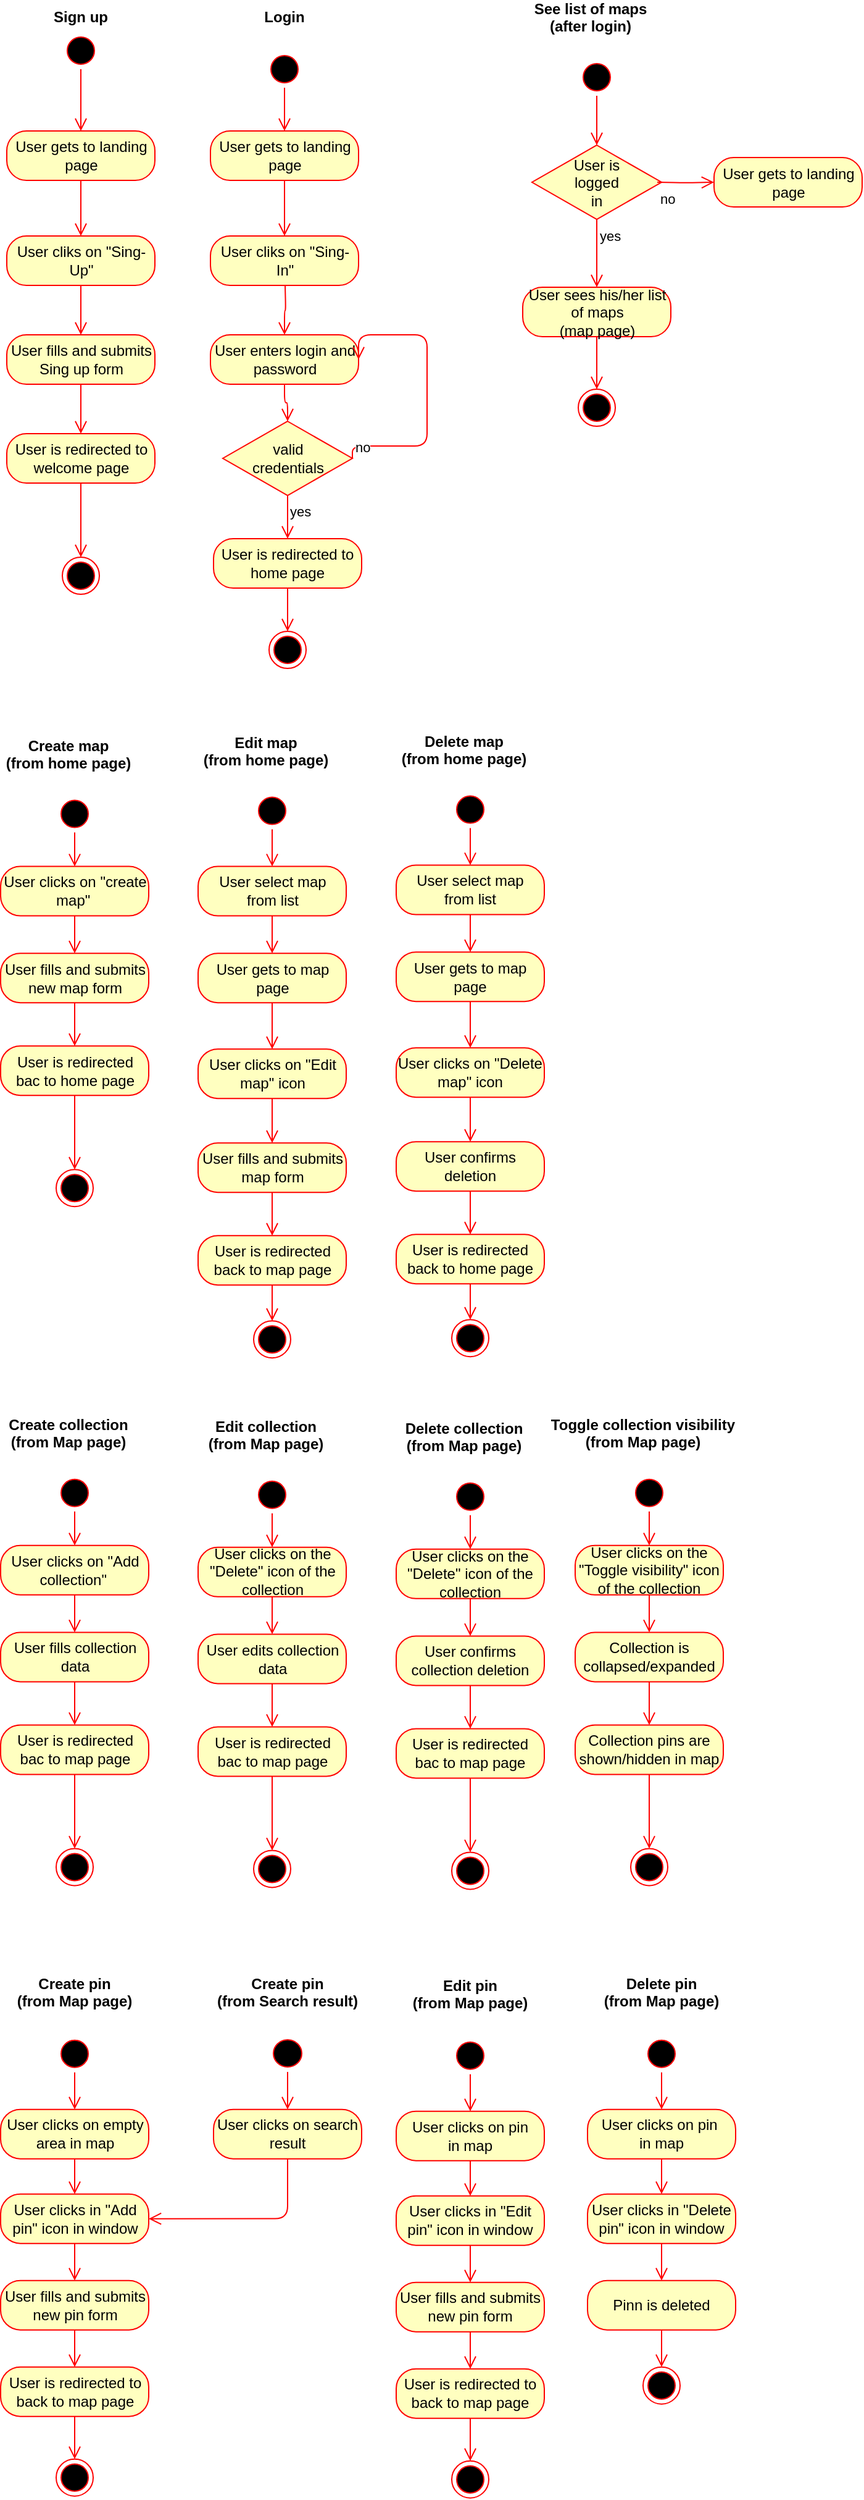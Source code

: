 <mxfile version="10.7.6" type="device"><diagram id="6HEp7u_evDK3fYRTH4h-" name="Page-1"><mxGraphModel dx="842" dy="449" grid="1" gridSize="10" guides="1" tooltips="1" connect="1" arrows="1" fold="1" page="1" pageScale="1" pageWidth="850" pageHeight="1100" math="0" shadow="0"><root><mxCell id="0"/><mxCell id="1" parent="0"/><mxCell id="TXu-9DvblaLQR5q6jzE8-1" value="" style="ellipse;html=1;shape=startState;fillColor=#000000;strokeColor=#ff0000;" vertex="1" parent="1"><mxGeometry x="114.5" y="220" width="30" height="30" as="geometry"/></mxCell><mxCell id="TXu-9DvblaLQR5q6jzE8-2" value="" style="edgeStyle=orthogonalEdgeStyle;html=1;verticalAlign=bottom;endArrow=open;endSize=8;strokeColor=#ff0000;" edge="1" source="TXu-9DvblaLQR5q6jzE8-1" parent="1" target="TXu-9DvblaLQR5q6jzE8-3"><mxGeometry relative="1" as="geometry"><mxPoint x="134.5" y="245" as="targetPoint"/></mxGeometry></mxCell><mxCell id="TXu-9DvblaLQR5q6jzE8-3" value="User gets to landing page" style="rounded=1;whiteSpace=wrap;html=1;arcSize=40;fontColor=#000000;fillColor=#ffffc0;strokeColor=#ff0000;" vertex="1" parent="1"><mxGeometry x="69.5" y="300" width="120" height="40" as="geometry"/></mxCell><mxCell id="TXu-9DvblaLQR5q6jzE8-4" value="" style="edgeStyle=orthogonalEdgeStyle;html=1;verticalAlign=bottom;endArrow=open;endSize=8;strokeColor=#ff0000;" edge="1" source="TXu-9DvblaLQR5q6jzE8-3" parent="1" target="TXu-9DvblaLQR5q6jzE8-5"><mxGeometry relative="1" as="geometry"><mxPoint x="134.5" y="345" as="targetPoint"/></mxGeometry></mxCell><mxCell id="TXu-9DvblaLQR5q6jzE8-5" value="User cliks on &quot;Sing-Up&quot;" style="rounded=1;whiteSpace=wrap;html=1;arcSize=40;fontColor=#000000;fillColor=#ffffc0;strokeColor=#ff0000;" vertex="1" parent="1"><mxGeometry x="69.5" y="385" width="120" height="40" as="geometry"/></mxCell><mxCell id="TXu-9DvblaLQR5q6jzE8-6" value="" style="edgeStyle=orthogonalEdgeStyle;html=1;verticalAlign=bottom;endArrow=open;endSize=8;strokeColor=#ff0000;" edge="1" source="TXu-9DvblaLQR5q6jzE8-5" parent="1" target="TXu-9DvblaLQR5q6jzE8-8"><mxGeometry relative="1" as="geometry"><mxPoint x="134.5" y="445" as="targetPoint"/></mxGeometry></mxCell><mxCell id="TXu-9DvblaLQR5q6jzE8-8" value="User fills and submits Sing up form" style="rounded=1;whiteSpace=wrap;html=1;arcSize=40;fontColor=#000000;fillColor=#ffffc0;strokeColor=#ff0000;" vertex="1" parent="1"><mxGeometry x="69.5" y="465" width="120" height="40" as="geometry"/></mxCell><mxCell id="TXu-9DvblaLQR5q6jzE8-9" value="" style="edgeStyle=orthogonalEdgeStyle;html=1;verticalAlign=bottom;endArrow=open;endSize=8;strokeColor=#ff0000;" edge="1" source="TXu-9DvblaLQR5q6jzE8-8" parent="1" target="TXu-9DvblaLQR5q6jzE8-10"><mxGeometry relative="1" as="geometry"><mxPoint x="134.5" y="545" as="targetPoint"/></mxGeometry></mxCell><mxCell id="TXu-9DvblaLQR5q6jzE8-10" value="User is redirected to welcome page" style="rounded=1;whiteSpace=wrap;html=1;arcSize=40;fontColor=#000000;fillColor=#ffffc0;strokeColor=#ff0000;" vertex="1" parent="1"><mxGeometry x="69.5" y="545" width="120" height="40" as="geometry"/></mxCell><mxCell id="TXu-9DvblaLQR5q6jzE8-11" value="" style="edgeStyle=orthogonalEdgeStyle;html=1;verticalAlign=bottom;endArrow=open;endSize=8;strokeColor=#ff0000;" edge="1" source="TXu-9DvblaLQR5q6jzE8-10" parent="1"><mxGeometry relative="1" as="geometry"><mxPoint x="129.5" y="645" as="targetPoint"/></mxGeometry></mxCell><mxCell id="TXu-9DvblaLQR5q6jzE8-12" value="" style="ellipse;html=1;shape=endState;fillColor=#000000;strokeColor=#ff0000;" vertex="1" parent="1"><mxGeometry x="114.5" y="645" width="30" height="30" as="geometry"/></mxCell><mxCell id="TXu-9DvblaLQR5q6jzE8-13" value="Sign up" style="text;align=center;fontStyle=1;verticalAlign=middle;spacingLeft=3;spacingRight=3;strokeColor=none;rotatable=0;points=[[0,0.5],[1,0.5]];portConstraint=eastwest;" vertex="1" parent="1"><mxGeometry x="89.5" y="194" width="80" height="26" as="geometry"/></mxCell><mxCell id="TXu-9DvblaLQR5q6jzE8-16" value="" style="ellipse;html=1;shape=startState;fillColor=#000000;strokeColor=#ff0000;" vertex="1" parent="1"><mxGeometry x="279.5" y="235" width="30" height="30" as="geometry"/></mxCell><mxCell id="TXu-9DvblaLQR5q6jzE8-17" value="" style="edgeStyle=orthogonalEdgeStyle;html=1;verticalAlign=bottom;endArrow=open;endSize=8;strokeColor=#ff0000;" edge="1" parent="1" source="TXu-9DvblaLQR5q6jzE8-16" target="TXu-9DvblaLQR5q6jzE8-18"><mxGeometry relative="1" as="geometry"><mxPoint x="294.5" y="245" as="targetPoint"/></mxGeometry></mxCell><mxCell id="TXu-9DvblaLQR5q6jzE8-18" value="User gets to landing page" style="rounded=1;whiteSpace=wrap;html=1;arcSize=40;fontColor=#000000;fillColor=#ffffc0;strokeColor=#ff0000;" vertex="1" parent="1"><mxGeometry x="234.5" y="300" width="120" height="40" as="geometry"/></mxCell><mxCell id="TXu-9DvblaLQR5q6jzE8-19" value="" style="edgeStyle=orthogonalEdgeStyle;html=1;verticalAlign=bottom;endArrow=open;endSize=8;strokeColor=#ff0000;" edge="1" parent="1" source="TXu-9DvblaLQR5q6jzE8-18" target="TXu-9DvblaLQR5q6jzE8-21"><mxGeometry relative="1" as="geometry"><mxPoint x="294.5" y="345" as="targetPoint"/></mxGeometry></mxCell><mxCell id="TXu-9DvblaLQR5q6jzE8-20" value="Login" style="text;align=center;fontStyle=1;verticalAlign=middle;spacingLeft=3;spacingRight=3;strokeColor=none;rotatable=0;points=[[0,0.5],[1,0.5]];portConstraint=eastwest;" vertex="1" parent="1"><mxGeometry x="254.5" y="194" width="80" height="26" as="geometry"/></mxCell><mxCell id="TXu-9DvblaLQR5q6jzE8-21" value="User cliks on &quot;Sing-In&quot;" style="rounded=1;whiteSpace=wrap;html=1;arcSize=40;fontColor=#000000;fillColor=#ffffc0;strokeColor=#ff0000;" vertex="1" parent="1"><mxGeometry x="234.5" y="385" width="120" height="40" as="geometry"/></mxCell><mxCell id="TXu-9DvblaLQR5q6jzE8-22" value="" style="edgeStyle=orthogonalEdgeStyle;html=1;verticalAlign=bottom;endArrow=open;endSize=8;strokeColor=#ff0000;" edge="1" parent="1" target="TXu-9DvblaLQR5q6jzE8-23"><mxGeometry relative="1" as="geometry"><mxPoint x="297" y="445" as="targetPoint"/><mxPoint x="295" y="425" as="sourcePoint"/></mxGeometry></mxCell><mxCell id="TXu-9DvblaLQR5q6jzE8-23" value="User enters login and password" style="rounded=1;whiteSpace=wrap;html=1;arcSize=40;fontColor=#000000;fillColor=#ffffc0;strokeColor=#ff0000;" vertex="1" parent="1"><mxGeometry x="234.5" y="465" width="120" height="40" as="geometry"/></mxCell><mxCell id="TXu-9DvblaLQR5q6jzE8-24" value="" style="edgeStyle=orthogonalEdgeStyle;html=1;verticalAlign=bottom;endArrow=open;endSize=8;strokeColor=#ff0000;entryX=0.5;entryY=0;entryDx=0;entryDy=0;" edge="1" parent="1" source="TXu-9DvblaLQR5q6jzE8-23" target="TXu-9DvblaLQR5q6jzE8-30"><mxGeometry relative="1" as="geometry"><mxPoint x="297" y="545" as="targetPoint"/></mxGeometry></mxCell><mxCell id="TXu-9DvblaLQR5q6jzE8-25" value="User is redirected to home page" style="rounded=1;whiteSpace=wrap;html=1;arcSize=40;fontColor=#000000;fillColor=#ffffc0;strokeColor=#ff0000;" vertex="1" parent="1"><mxGeometry x="237" y="630" width="120" height="40" as="geometry"/></mxCell><mxCell id="TXu-9DvblaLQR5q6jzE8-30" value="valid&lt;br&gt;credentials&lt;br&gt;" style="rhombus;whiteSpace=wrap;html=1;fillColor=#ffffc0;strokeColor=#ff0000;" vertex="1" parent="1"><mxGeometry x="244.5" y="535" width="105" height="60" as="geometry"/></mxCell><mxCell id="TXu-9DvblaLQR5q6jzE8-31" value="no" style="edgeStyle=orthogonalEdgeStyle;html=1;align=left;verticalAlign=bottom;endArrow=open;endSize=8;strokeColor=#ff0000;entryX=1;entryY=0.5;entryDx=0;entryDy=0;exitX=1;exitY=0.5;exitDx=0;exitDy=0;" edge="1" source="TXu-9DvblaLQR5q6jzE8-30" parent="1" target="TXu-9DvblaLQR5q6jzE8-23"><mxGeometry x="-1" relative="1" as="geometry"><mxPoint x="434.5" y="465" as="targetPoint"/><mxPoint x="339.5" y="565" as="sourcePoint"/><Array as="points"><mxPoint x="410" y="555"/><mxPoint x="410" y="465"/></Array></mxGeometry></mxCell><mxCell id="TXu-9DvblaLQR5q6jzE8-32" value="yes" style="edgeStyle=orthogonalEdgeStyle;html=1;align=left;verticalAlign=top;endArrow=open;endSize=8;strokeColor=#ff0000;" edge="1" source="TXu-9DvblaLQR5q6jzE8-30" parent="1" target="TXu-9DvblaLQR5q6jzE8-25"><mxGeometry x="-1" relative="1" as="geometry"><mxPoint x="294.5" y="615" as="targetPoint"/></mxGeometry></mxCell><mxCell id="TXu-9DvblaLQR5q6jzE8-28" value="" style="ellipse;html=1;shape=endState;fillColor=#000000;strokeColor=#ff0000;" vertex="1" parent="1"><mxGeometry x="282" y="705" width="30" height="30" as="geometry"/></mxCell><mxCell id="TXu-9DvblaLQR5q6jzE8-36" value="" style="edgeStyle=orthogonalEdgeStyle;html=1;verticalAlign=bottom;endArrow=open;endSize=8;strokeColor=#ff0000;" edge="1" parent="1" source="TXu-9DvblaLQR5q6jzE8-25" target="TXu-9DvblaLQR5q6jzE8-28"><mxGeometry relative="1" as="geometry"><mxPoint x="304.5" y="755" as="targetPoint"/><mxPoint x="297.5" y="670" as="sourcePoint"/></mxGeometry></mxCell><mxCell id="TXu-9DvblaLQR5q6jzE8-38" value="" style="ellipse;html=1;shape=startState;fillColor=#000000;strokeColor=#ff0000;" vertex="1" parent="1"><mxGeometry x="532.5" y="241.5" width="30" height="30" as="geometry"/></mxCell><mxCell id="TXu-9DvblaLQR5q6jzE8-39" value="" style="edgeStyle=orthogonalEdgeStyle;html=1;verticalAlign=bottom;endArrow=open;endSize=8;strokeColor=#ff0000;entryX=0.5;entryY=0;entryDx=0;entryDy=0;" edge="1" parent="1" source="TXu-9DvblaLQR5q6jzE8-38" target="TXu-9DvblaLQR5q6jzE8-42"><mxGeometry relative="1" as="geometry"><mxPoint x="662.5" y="276.5" as="targetPoint"/></mxGeometry></mxCell><mxCell id="TXu-9DvblaLQR5q6jzE8-40" value="User gets to landing page" style="rounded=1;whiteSpace=wrap;html=1;arcSize=40;fontColor=#000000;fillColor=#ffffc0;strokeColor=#ff0000;" vertex="1" parent="1"><mxGeometry x="642.5" y="321.5" width="120" height="40" as="geometry"/></mxCell><mxCell id="TXu-9DvblaLQR5q6jzE8-41" value="See list of maps&#10;(after login)&#10;" style="text;align=center;fontStyle=1;verticalAlign=middle;spacingLeft=3;spacingRight=3;strokeColor=none;rotatable=0;points=[[0,0.5],[1,0.5]];portConstraint=eastwest;" vertex="1" parent="1"><mxGeometry x="502.5" y="201.5" width="80" height="26" as="geometry"/></mxCell><mxCell id="TXu-9DvblaLQR5q6jzE8-42" value="User is &lt;br&gt;logged&lt;br&gt;in&lt;br&gt;" style="rhombus;whiteSpace=wrap;html=1;fillColor=#ffffc0;strokeColor=#ff0000;" vertex="1" parent="1"><mxGeometry x="495" y="311.5" width="105" height="60" as="geometry"/></mxCell><mxCell id="TXu-9DvblaLQR5q6jzE8-43" value="yes" style="edgeStyle=orthogonalEdgeStyle;html=1;align=left;verticalAlign=top;endArrow=open;endSize=8;strokeColor=#ff0000;" edge="1" parent="1" source="TXu-9DvblaLQR5q6jzE8-42"><mxGeometry x="-1" relative="1" as="geometry"><mxPoint x="547.5" y="426.5" as="targetPoint"/></mxGeometry></mxCell><mxCell id="TXu-9DvblaLQR5q6jzE8-45" value="no" style="edgeStyle=orthogonalEdgeStyle;html=1;align=left;verticalAlign=top;endArrow=open;endSize=8;strokeColor=#ff0000;entryX=0;entryY=0.5;entryDx=0;entryDy=0;" edge="1" parent="1" target="TXu-9DvblaLQR5q6jzE8-40"><mxGeometry x="-1" relative="1" as="geometry"><mxPoint x="565" y="486.5" as="targetPoint"/><mxPoint x="596.5" y="341.5" as="sourcePoint"/></mxGeometry></mxCell><mxCell id="TXu-9DvblaLQR5q6jzE8-46" value="User sees his/her list of maps&lt;br&gt;(map page)&lt;br&gt;" style="rounded=1;whiteSpace=wrap;html=1;arcSize=40;fontColor=#000000;fillColor=#ffffc0;strokeColor=#ff0000;" vertex="1" parent="1"><mxGeometry x="487.5" y="426.5" width="120" height="40" as="geometry"/></mxCell><mxCell id="TXu-9DvblaLQR5q6jzE8-59" value="" style="ellipse;html=1;shape=startState;fillColor=#000000;strokeColor=#ff0000;" vertex="1" parent="1"><mxGeometry x="109.5" y="837.8" width="30" height="30" as="geometry"/></mxCell><mxCell id="TXu-9DvblaLQR5q6jzE8-60" value="" style="edgeStyle=orthogonalEdgeStyle;html=1;verticalAlign=bottom;endArrow=open;endSize=8;strokeColor=#ff0000;" edge="1" parent="1" source="TXu-9DvblaLQR5q6jzE8-59" target="TXu-9DvblaLQR5q6jzE8-61"><mxGeometry relative="1" as="geometry"><mxPoint x="124.5" y="927.8" as="targetPoint"/></mxGeometry></mxCell><mxCell id="TXu-9DvblaLQR5q6jzE8-61" value="User clicks on &quot;create map&quot;&amp;nbsp;" style="rounded=1;whiteSpace=wrap;html=1;arcSize=40;fontColor=#000000;fillColor=#ffffc0;strokeColor=#ff0000;" vertex="1" parent="1"><mxGeometry x="64.5" y="895.3" width="120" height="40" as="geometry"/></mxCell><mxCell id="TXu-9DvblaLQR5q6jzE8-62" value="Create map&#10;(from home page)&#10;" style="text;align=center;fontStyle=1;verticalAlign=middle;spacingLeft=3;spacingRight=3;strokeColor=none;rotatable=0;points=[[0,0.5],[1,0.5]];portConstraint=eastwest;" vertex="1" parent="1"><mxGeometry x="79.5" y="797.8" width="80" height="26" as="geometry"/></mxCell><mxCell id="TXu-9DvblaLQR5q6jzE8-63" value="User fills and submits new map form" style="rounded=1;whiteSpace=wrap;html=1;arcSize=40;fontColor=#000000;fillColor=#ffffc0;strokeColor=#ff0000;" vertex="1" parent="1"><mxGeometry x="64.5" y="965.6" width="120" height="40" as="geometry"/></mxCell><mxCell id="TXu-9DvblaLQR5q6jzE8-64" value="" style="edgeStyle=orthogonalEdgeStyle;html=1;verticalAlign=bottom;endArrow=open;endSize=8;strokeColor=#ff0000;" edge="1" parent="1" source="TXu-9DvblaLQR5q6jzE8-63" target="TXu-9DvblaLQR5q6jzE8-65"><mxGeometry relative="1" as="geometry"><mxPoint x="129.5" y="1065.6" as="targetPoint"/></mxGeometry></mxCell><mxCell id="TXu-9DvblaLQR5q6jzE8-65" value="User is redirected&lt;br&gt;bac to home page" style="rounded=1;whiteSpace=wrap;html=1;arcSize=40;fontColor=#000000;fillColor=#ffffc0;strokeColor=#ff0000;" vertex="1" parent="1"><mxGeometry x="64.5" y="1040.6" width="120" height="40" as="geometry"/></mxCell><mxCell id="TXu-9DvblaLQR5q6jzE8-66" value="" style="edgeStyle=orthogonalEdgeStyle;html=1;verticalAlign=bottom;endArrow=open;endSize=8;strokeColor=#ff0000;" edge="1" parent="1" source="TXu-9DvblaLQR5q6jzE8-65"><mxGeometry relative="1" as="geometry"><mxPoint x="124.5" y="1140.6" as="targetPoint"/></mxGeometry></mxCell><mxCell id="TXu-9DvblaLQR5q6jzE8-67" value="" style="ellipse;html=1;shape=endState;fillColor=#000000;strokeColor=#ff0000;" vertex="1" parent="1"><mxGeometry x="109.5" y="1140.6" width="30" height="30" as="geometry"/></mxCell><mxCell id="TXu-9DvblaLQR5q6jzE8-68" value="" style="edgeStyle=orthogonalEdgeStyle;html=1;verticalAlign=bottom;endArrow=open;endSize=8;strokeColor=#ff0000;exitX=0.5;exitY=1;exitDx=0;exitDy=0;entryX=0.5;entryY=0;entryDx=0;entryDy=0;" edge="1" parent="1" source="TXu-9DvblaLQR5q6jzE8-61" target="TXu-9DvblaLQR5q6jzE8-63"><mxGeometry relative="1" as="geometry"><mxPoint x="-286" y="860.5" as="targetPoint"/><mxPoint x="-286" y="800.5" as="sourcePoint"/><Array as="points"><mxPoint x="124.5" y="955.5"/><mxPoint x="124.5" y="955.5"/></Array></mxGeometry></mxCell><mxCell id="TXu-9DvblaLQR5q6jzE8-69" value="" style="ellipse;html=1;shape=startState;fillColor=#000000;strokeColor=#ff0000;" vertex="1" parent="1"><mxGeometry x="269.5" y="835.3" width="30" height="30" as="geometry"/></mxCell><mxCell id="TXu-9DvblaLQR5q6jzE8-70" value="" style="edgeStyle=orthogonalEdgeStyle;html=1;verticalAlign=bottom;endArrow=open;endSize=8;strokeColor=#ff0000;" edge="1" parent="1" source="TXu-9DvblaLQR5q6jzE8-69" target="TXu-9DvblaLQR5q6jzE8-71"><mxGeometry relative="1" as="geometry"><mxPoint x="284.5" y="925.3" as="targetPoint"/></mxGeometry></mxCell><mxCell id="TXu-9DvblaLQR5q6jzE8-71" value="User select map&lt;br&gt;from list&lt;br&gt;" style="rounded=1;whiteSpace=wrap;html=1;arcSize=40;fontColor=#000000;fillColor=#ffffc0;strokeColor=#ff0000;" vertex="1" parent="1"><mxGeometry x="224.5" y="895.3" width="120" height="40" as="geometry"/></mxCell><mxCell id="TXu-9DvblaLQR5q6jzE8-72" value="Edit map&#10;(from home page)&#10;" style="text;align=center;fontStyle=1;verticalAlign=middle;spacingLeft=3;spacingRight=3;strokeColor=none;rotatable=0;points=[[0,0.5],[1,0.5]];portConstraint=eastwest;" vertex="1" parent="1"><mxGeometry x="239.5" y="795.3" width="80" height="26" as="geometry"/></mxCell><mxCell id="TXu-9DvblaLQR5q6jzE8-73" value="User gets to map&lt;br&gt;page&lt;br&gt;" style="rounded=1;whiteSpace=wrap;html=1;arcSize=40;fontColor=#000000;fillColor=#ffffc0;strokeColor=#ff0000;" vertex="1" parent="1"><mxGeometry x="224.5" y="965.6" width="120" height="40" as="geometry"/></mxCell><mxCell id="TXu-9DvblaLQR5q6jzE8-74" value="" style="edgeStyle=orthogonalEdgeStyle;html=1;verticalAlign=bottom;endArrow=open;endSize=8;strokeColor=#ff0000;exitX=0.5;exitY=1;exitDx=0;exitDy=0;entryX=0.5;entryY=0;entryDx=0;entryDy=0;" edge="1" parent="1" source="TXu-9DvblaLQR5q6jzE8-73" target="TXu-9DvblaLQR5q6jzE8-113"><mxGeometry relative="1" as="geometry"><mxPoint x="420" y="1000" as="targetPoint"/></mxGeometry></mxCell><mxCell id="TXu-9DvblaLQR5q6jzE8-78" value="" style="edgeStyle=orthogonalEdgeStyle;html=1;verticalAlign=bottom;endArrow=open;endSize=8;strokeColor=#ff0000;exitX=0.5;exitY=1;exitDx=0;exitDy=0;entryX=0.5;entryY=0;entryDx=0;entryDy=0;" edge="1" parent="1" source="TXu-9DvblaLQR5q6jzE8-71" target="TXu-9DvblaLQR5q6jzE8-73"><mxGeometry relative="1" as="geometry"><mxPoint x="-126" y="860.5" as="targetPoint"/><mxPoint x="-126" y="800.5" as="sourcePoint"/><Array as="points"><mxPoint x="284.5" y="955.5"/><mxPoint x="284.5" y="955.5"/></Array></mxGeometry></mxCell><mxCell id="TXu-9DvblaLQR5q6jzE8-89" value="User fills and submits map form" style="rounded=1;whiteSpace=wrap;html=1;arcSize=40;fontColor=#000000;fillColor=#ffffc0;strokeColor=#ff0000;" vertex="1" parent="1"><mxGeometry x="224.5" y="1119.1" width="120" height="40" as="geometry"/></mxCell><mxCell id="TXu-9DvblaLQR5q6jzE8-90" value="" style="edgeStyle=orthogonalEdgeStyle;html=1;verticalAlign=bottom;endArrow=open;endSize=8;strokeColor=#ff0000;" edge="1" parent="1" source="TXu-9DvblaLQR5q6jzE8-89" target="TXu-9DvblaLQR5q6jzE8-91"><mxGeometry relative="1" as="geometry"><mxPoint x="289.5" y="1219.1" as="targetPoint"/></mxGeometry></mxCell><mxCell id="TXu-9DvblaLQR5q6jzE8-91" value="User is redirected&lt;br&gt;back to map page" style="rounded=1;whiteSpace=wrap;html=1;arcSize=40;fontColor=#000000;fillColor=#ffffc0;strokeColor=#ff0000;" vertex="1" parent="1"><mxGeometry x="224.5" y="1194.1" width="120" height="40" as="geometry"/></mxCell><mxCell id="TXu-9DvblaLQR5q6jzE8-92" value="" style="edgeStyle=orthogonalEdgeStyle;html=1;verticalAlign=bottom;endArrow=open;endSize=8;strokeColor=#ff0000;" edge="1" parent="1" source="TXu-9DvblaLQR5q6jzE8-91" target="TXu-9DvblaLQR5q6jzE8-93"><mxGeometry relative="1" as="geometry"><mxPoint x="282" y="1270" as="targetPoint"/></mxGeometry></mxCell><mxCell id="TXu-9DvblaLQR5q6jzE8-93" value="" style="ellipse;html=1;shape=endState;fillColor=#000000;strokeColor=#ff0000;" vertex="1" parent="1"><mxGeometry x="269.5" y="1263.1" width="30" height="30" as="geometry"/></mxCell><mxCell id="TXu-9DvblaLQR5q6jzE8-112" value="" style="edgeStyle=orthogonalEdgeStyle;html=1;verticalAlign=bottom;endArrow=open;endSize=8;strokeColor=#ff0000;entryX=0.5;entryY=0;entryDx=0;entryDy=0;exitX=0.5;exitY=1;exitDx=0;exitDy=0;" edge="1" parent="1" target="TXu-9DvblaLQR5q6jzE8-89" source="TXu-9DvblaLQR5q6jzE8-113"><mxGeometry relative="1" as="geometry"><mxPoint x="442.5" y="1089.1" as="targetPoint"/><mxPoint x="442.5" y="1171" as="sourcePoint"/></mxGeometry></mxCell><mxCell id="TXu-9DvblaLQR5q6jzE8-113" value="User clicks on &quot;Edit map&quot; icon" style="rounded=1;whiteSpace=wrap;html=1;arcSize=40;fontColor=#000000;fillColor=#ffffc0;strokeColor=#ff0000;" vertex="1" parent="1"><mxGeometry x="224.5" y="1043.1" width="120" height="40" as="geometry"/></mxCell><mxCell id="TXu-9DvblaLQR5q6jzE8-114" value="" style="ellipse;html=1;shape=startState;fillColor=#000000;strokeColor=#ff0000;" vertex="1" parent="1"><mxGeometry x="430" y="834.3" width="30" height="30" as="geometry"/></mxCell><mxCell id="TXu-9DvblaLQR5q6jzE8-115" value="" style="edgeStyle=orthogonalEdgeStyle;html=1;verticalAlign=bottom;endArrow=open;endSize=8;strokeColor=#ff0000;" edge="1" parent="1" source="TXu-9DvblaLQR5q6jzE8-114" target="TXu-9DvblaLQR5q6jzE8-116"><mxGeometry relative="1" as="geometry"><mxPoint x="445" y="924.3" as="targetPoint"/></mxGeometry></mxCell><mxCell id="TXu-9DvblaLQR5q6jzE8-116" value="User select map&lt;br&gt;from list&lt;br&gt;" style="rounded=1;whiteSpace=wrap;html=1;arcSize=40;fontColor=#000000;fillColor=#ffffc0;strokeColor=#ff0000;" vertex="1" parent="1"><mxGeometry x="385" y="894.3" width="120" height="40" as="geometry"/></mxCell><mxCell id="TXu-9DvblaLQR5q6jzE8-117" value="Delete map&#10;(from home page)&#10;" style="text;align=center;fontStyle=1;verticalAlign=middle;spacingLeft=3;spacingRight=3;strokeColor=none;rotatable=0;points=[[0,0.5],[1,0.5]];portConstraint=eastwest;" vertex="1" parent="1"><mxGeometry x="400" y="794.3" width="80" height="26" as="geometry"/></mxCell><mxCell id="TXu-9DvblaLQR5q6jzE8-118" value="User gets to map&lt;br&gt;page&lt;br&gt;" style="rounded=1;whiteSpace=wrap;html=1;arcSize=40;fontColor=#000000;fillColor=#ffffc0;strokeColor=#ff0000;" vertex="1" parent="1"><mxGeometry x="385" y="964.6" width="120" height="40" as="geometry"/></mxCell><mxCell id="TXu-9DvblaLQR5q6jzE8-119" value="" style="edgeStyle=orthogonalEdgeStyle;html=1;verticalAlign=bottom;endArrow=open;endSize=8;strokeColor=#ff0000;exitX=0.5;exitY=1;exitDx=0;exitDy=0;entryX=0.5;entryY=0;entryDx=0;entryDy=0;" edge="1" parent="1" source="TXu-9DvblaLQR5q6jzE8-118" target="TXu-9DvblaLQR5q6jzE8-127"><mxGeometry relative="1" as="geometry"><mxPoint x="580.5" y="999" as="targetPoint"/></mxGeometry></mxCell><mxCell id="TXu-9DvblaLQR5q6jzE8-120" value="" style="edgeStyle=orthogonalEdgeStyle;html=1;verticalAlign=bottom;endArrow=open;endSize=8;strokeColor=#ff0000;exitX=0.5;exitY=1;exitDx=0;exitDy=0;entryX=0.5;entryY=0;entryDx=0;entryDy=0;" edge="1" parent="1" source="TXu-9DvblaLQR5q6jzE8-116" target="TXu-9DvblaLQR5q6jzE8-118"><mxGeometry relative="1" as="geometry"><mxPoint x="34.5" y="859.5" as="targetPoint"/><mxPoint x="34.5" y="799.5" as="sourcePoint"/><Array as="points"><mxPoint x="445" y="954.5"/><mxPoint x="445" y="954.5"/></Array></mxGeometry></mxCell><mxCell id="TXu-9DvblaLQR5q6jzE8-121" value="User confirms&lt;br&gt;deletion&lt;br&gt;" style="rounded=1;whiteSpace=wrap;html=1;arcSize=40;fontColor=#000000;fillColor=#ffffc0;strokeColor=#ff0000;" vertex="1" parent="1"><mxGeometry x="385" y="1118.1" width="120" height="40" as="geometry"/></mxCell><mxCell id="TXu-9DvblaLQR5q6jzE8-122" value="" style="edgeStyle=orthogonalEdgeStyle;html=1;verticalAlign=bottom;endArrow=open;endSize=8;strokeColor=#ff0000;" edge="1" parent="1" source="TXu-9DvblaLQR5q6jzE8-121" target="TXu-9DvblaLQR5q6jzE8-123"><mxGeometry relative="1" as="geometry"><mxPoint x="450" y="1218.1" as="targetPoint"/></mxGeometry></mxCell><mxCell id="TXu-9DvblaLQR5q6jzE8-123" value="User is redirected&lt;br&gt;back to home page" style="rounded=1;whiteSpace=wrap;html=1;arcSize=40;fontColor=#000000;fillColor=#ffffc0;strokeColor=#ff0000;" vertex="1" parent="1"><mxGeometry x="385" y="1193.1" width="120" height="40" as="geometry"/></mxCell><mxCell id="TXu-9DvblaLQR5q6jzE8-124" value="" style="edgeStyle=orthogonalEdgeStyle;html=1;verticalAlign=bottom;endArrow=open;endSize=8;strokeColor=#ff0000;" edge="1" parent="1" source="TXu-9DvblaLQR5q6jzE8-123" target="TXu-9DvblaLQR5q6jzE8-125"><mxGeometry relative="1" as="geometry"><mxPoint x="443" y="1280" as="targetPoint"/></mxGeometry></mxCell><mxCell id="TXu-9DvblaLQR5q6jzE8-125" value="" style="ellipse;html=1;shape=endState;fillColor=#000000;strokeColor=#ff0000;" vertex="1" parent="1"><mxGeometry x="430" y="1262.1" width="30" height="30" as="geometry"/></mxCell><mxCell id="TXu-9DvblaLQR5q6jzE8-126" value="" style="edgeStyle=orthogonalEdgeStyle;html=1;verticalAlign=bottom;endArrow=open;endSize=8;strokeColor=#ff0000;entryX=0.5;entryY=0;entryDx=0;entryDy=0;exitX=0.5;exitY=1;exitDx=0;exitDy=0;" edge="1" parent="1" source="TXu-9DvblaLQR5q6jzE8-127" target="TXu-9DvblaLQR5q6jzE8-121"><mxGeometry relative="1" as="geometry"><mxPoint x="603" y="1088.1" as="targetPoint"/><mxPoint x="603" y="1170" as="sourcePoint"/></mxGeometry></mxCell><mxCell id="TXu-9DvblaLQR5q6jzE8-127" value="User clicks on &quot;Delete map&quot; icon" style="rounded=1;whiteSpace=wrap;html=1;arcSize=40;fontColor=#000000;fillColor=#ffffc0;strokeColor=#ff0000;" vertex="1" parent="1"><mxGeometry x="385" y="1042.1" width="120" height="40" as="geometry"/></mxCell><mxCell id="TXu-9DvblaLQR5q6jzE8-128" value="" style="ellipse;html=1;shape=startState;fillColor=#000000;strokeColor=#ff0000;" vertex="1" parent="1"><mxGeometry x="109.5" y="1387.4" width="30" height="30" as="geometry"/></mxCell><mxCell id="TXu-9DvblaLQR5q6jzE8-129" value="" style="edgeStyle=orthogonalEdgeStyle;html=1;verticalAlign=bottom;endArrow=open;endSize=8;strokeColor=#ff0000;" edge="1" parent="1" source="TXu-9DvblaLQR5q6jzE8-128" target="TXu-9DvblaLQR5q6jzE8-130"><mxGeometry relative="1" as="geometry"><mxPoint x="124.5" y="1477.4" as="targetPoint"/></mxGeometry></mxCell><mxCell id="TXu-9DvblaLQR5q6jzE8-130" value="User clicks on &quot;Add collection&quot;&amp;nbsp;" style="rounded=1;whiteSpace=wrap;html=1;arcSize=40;fontColor=#000000;fillColor=#ffffc0;strokeColor=#ff0000;" vertex="1" parent="1"><mxGeometry x="64.5" y="1444.9" width="120" height="40" as="geometry"/></mxCell><mxCell id="TXu-9DvblaLQR5q6jzE8-131" value="Create collection&#10;(from Map page)&#10;" style="text;align=center;fontStyle=1;verticalAlign=middle;spacingLeft=3;spacingRight=3;strokeColor=none;rotatable=0;points=[[0,0.5],[1,0.5]];portConstraint=eastwest;" vertex="1" parent="1"><mxGeometry x="79.5" y="1347.4" width="80" height="26" as="geometry"/></mxCell><mxCell id="TXu-9DvblaLQR5q6jzE8-132" value="User fills collection data" style="rounded=1;whiteSpace=wrap;html=1;arcSize=40;fontColor=#000000;fillColor=#ffffc0;strokeColor=#ff0000;" vertex="1" parent="1"><mxGeometry x="64.5" y="1515.2" width="120" height="40" as="geometry"/></mxCell><mxCell id="TXu-9DvblaLQR5q6jzE8-133" value="" style="edgeStyle=orthogonalEdgeStyle;html=1;verticalAlign=bottom;endArrow=open;endSize=8;strokeColor=#ff0000;" edge="1" parent="1" source="TXu-9DvblaLQR5q6jzE8-132" target="TXu-9DvblaLQR5q6jzE8-134"><mxGeometry relative="1" as="geometry"><mxPoint x="129.5" y="1615.2" as="targetPoint"/></mxGeometry></mxCell><mxCell id="TXu-9DvblaLQR5q6jzE8-134" value="User is redirected&lt;br&gt;bac to map page" style="rounded=1;whiteSpace=wrap;html=1;arcSize=40;fontColor=#000000;fillColor=#ffffc0;strokeColor=#ff0000;" vertex="1" parent="1"><mxGeometry x="64.5" y="1590.2" width="120" height="40" as="geometry"/></mxCell><mxCell id="TXu-9DvblaLQR5q6jzE8-135" value="" style="edgeStyle=orthogonalEdgeStyle;html=1;verticalAlign=bottom;endArrow=open;endSize=8;strokeColor=#ff0000;" edge="1" parent="1" source="TXu-9DvblaLQR5q6jzE8-134"><mxGeometry relative="1" as="geometry"><mxPoint x="124.5" y="1690.2" as="targetPoint"/></mxGeometry></mxCell><mxCell id="TXu-9DvblaLQR5q6jzE8-136" value="" style="ellipse;html=1;shape=endState;fillColor=#000000;strokeColor=#ff0000;" vertex="1" parent="1"><mxGeometry x="109.5" y="1690.2" width="30" height="30" as="geometry"/></mxCell><mxCell id="TXu-9DvblaLQR5q6jzE8-137" value="" style="edgeStyle=orthogonalEdgeStyle;html=1;verticalAlign=bottom;endArrow=open;endSize=8;strokeColor=#ff0000;exitX=0.5;exitY=1;exitDx=0;exitDy=0;entryX=0.5;entryY=0;entryDx=0;entryDy=0;" edge="1" parent="1" source="TXu-9DvblaLQR5q6jzE8-130" target="TXu-9DvblaLQR5q6jzE8-132"><mxGeometry relative="1" as="geometry"><mxPoint x="-286" y="1410.1" as="targetPoint"/><mxPoint x="-286" y="1350.1" as="sourcePoint"/><Array as="points"><mxPoint x="124.5" y="1505.1"/><mxPoint x="124.5" y="1505.1"/></Array></mxGeometry></mxCell><mxCell id="TXu-9DvblaLQR5q6jzE8-138" value="" style="ellipse;html=1;shape=startState;fillColor=#000000;strokeColor=#ff0000;" vertex="1" parent="1"><mxGeometry x="269.5" y="1388.9" width="30" height="30" as="geometry"/></mxCell><mxCell id="TXu-9DvblaLQR5q6jzE8-139" value="" style="edgeStyle=orthogonalEdgeStyle;html=1;verticalAlign=bottom;endArrow=open;endSize=8;strokeColor=#ff0000;" edge="1" parent="1" source="TXu-9DvblaLQR5q6jzE8-138" target="TXu-9DvblaLQR5q6jzE8-140"><mxGeometry relative="1" as="geometry"><mxPoint x="284.5" y="1478.9" as="targetPoint"/></mxGeometry></mxCell><mxCell id="TXu-9DvblaLQR5q6jzE8-140" value="User clicks on the &quot;Delete&quot; icon of the collection" style="rounded=1;whiteSpace=wrap;html=1;arcSize=40;fontColor=#000000;fillColor=#ffffc0;strokeColor=#ff0000;" vertex="1" parent="1"><mxGeometry x="224.5" y="1446.4" width="120" height="40" as="geometry"/></mxCell><mxCell id="TXu-9DvblaLQR5q6jzE8-141" value="Edit collection&#10;(from Map page)&#10;" style="text;align=center;fontStyle=1;verticalAlign=middle;spacingLeft=3;spacingRight=3;strokeColor=none;rotatable=0;points=[[0,0.5],[1,0.5]];portConstraint=eastwest;" vertex="1" parent="1"><mxGeometry x="239.5" y="1348.9" width="80" height="26" as="geometry"/></mxCell><mxCell id="TXu-9DvblaLQR5q6jzE8-142" value="User edits collection data" style="rounded=1;whiteSpace=wrap;html=1;arcSize=40;fontColor=#000000;fillColor=#ffffc0;strokeColor=#ff0000;" vertex="1" parent="1"><mxGeometry x="224.5" y="1516.7" width="120" height="40" as="geometry"/></mxCell><mxCell id="TXu-9DvblaLQR5q6jzE8-143" value="" style="edgeStyle=orthogonalEdgeStyle;html=1;verticalAlign=bottom;endArrow=open;endSize=8;strokeColor=#ff0000;" edge="1" parent="1" source="TXu-9DvblaLQR5q6jzE8-142" target="TXu-9DvblaLQR5q6jzE8-144"><mxGeometry relative="1" as="geometry"><mxPoint x="289.5" y="1616.7" as="targetPoint"/></mxGeometry></mxCell><mxCell id="TXu-9DvblaLQR5q6jzE8-144" value="User is redirected&lt;br&gt;bac to map page" style="rounded=1;whiteSpace=wrap;html=1;arcSize=40;fontColor=#000000;fillColor=#ffffc0;strokeColor=#ff0000;" vertex="1" parent="1"><mxGeometry x="224.5" y="1591.7" width="120" height="40" as="geometry"/></mxCell><mxCell id="TXu-9DvblaLQR5q6jzE8-145" value="" style="edgeStyle=orthogonalEdgeStyle;html=1;verticalAlign=bottom;endArrow=open;endSize=8;strokeColor=#ff0000;" edge="1" parent="1" source="TXu-9DvblaLQR5q6jzE8-144"><mxGeometry relative="1" as="geometry"><mxPoint x="284.5" y="1691.7" as="targetPoint"/></mxGeometry></mxCell><mxCell id="TXu-9DvblaLQR5q6jzE8-146" value="" style="ellipse;html=1;shape=endState;fillColor=#000000;strokeColor=#ff0000;" vertex="1" parent="1"><mxGeometry x="269.5" y="1691.7" width="30" height="30" as="geometry"/></mxCell><mxCell id="TXu-9DvblaLQR5q6jzE8-147" value="" style="edgeStyle=orthogonalEdgeStyle;html=1;verticalAlign=bottom;endArrow=open;endSize=8;strokeColor=#ff0000;exitX=0.5;exitY=1;exitDx=0;exitDy=0;entryX=0.5;entryY=0;entryDx=0;entryDy=0;" edge="1" parent="1" source="TXu-9DvblaLQR5q6jzE8-140" target="TXu-9DvblaLQR5q6jzE8-142"><mxGeometry relative="1" as="geometry"><mxPoint x="-126" y="1411.6" as="targetPoint"/><mxPoint x="-126" y="1351.6" as="sourcePoint"/><Array as="points"><mxPoint x="284.5" y="1506.6"/><mxPoint x="284.5" y="1506.6"/></Array></mxGeometry></mxCell><mxCell id="TXu-9DvblaLQR5q6jzE8-152" value="" style="ellipse;html=1;shape=startState;fillColor=#000000;strokeColor=#ff0000;" vertex="1" parent="1"><mxGeometry x="430" y="1390.4" width="30" height="30" as="geometry"/></mxCell><mxCell id="TXu-9DvblaLQR5q6jzE8-153" value="" style="edgeStyle=orthogonalEdgeStyle;html=1;verticalAlign=bottom;endArrow=open;endSize=8;strokeColor=#ff0000;" edge="1" parent="1" source="TXu-9DvblaLQR5q6jzE8-152" target="TXu-9DvblaLQR5q6jzE8-154"><mxGeometry relative="1" as="geometry"><mxPoint x="445" y="1480.4" as="targetPoint"/></mxGeometry></mxCell><mxCell id="TXu-9DvblaLQR5q6jzE8-154" value="User clicks on the &quot;Delete&quot; icon of the collection" style="rounded=1;whiteSpace=wrap;html=1;arcSize=40;fontColor=#000000;fillColor=#ffffc0;strokeColor=#ff0000;" vertex="1" parent="1"><mxGeometry x="385" y="1447.9" width="120" height="40" as="geometry"/></mxCell><mxCell id="TXu-9DvblaLQR5q6jzE8-155" value="Delete collection&#10;(from Map page)&#10;" style="text;align=center;fontStyle=1;verticalAlign=middle;spacingLeft=3;spacingRight=3;strokeColor=none;rotatable=0;points=[[0,0.5],[1,0.5]];portConstraint=eastwest;" vertex="1" parent="1"><mxGeometry x="400" y="1350.4" width="80" height="26" as="geometry"/></mxCell><mxCell id="TXu-9DvblaLQR5q6jzE8-156" value="User confirms collection deletion" style="rounded=1;whiteSpace=wrap;html=1;arcSize=40;fontColor=#000000;fillColor=#ffffc0;strokeColor=#ff0000;" vertex="1" parent="1"><mxGeometry x="385" y="1518.2" width="120" height="40" as="geometry"/></mxCell><mxCell id="TXu-9DvblaLQR5q6jzE8-157" value="" style="edgeStyle=orthogonalEdgeStyle;html=1;verticalAlign=bottom;endArrow=open;endSize=8;strokeColor=#ff0000;" edge="1" parent="1" source="TXu-9DvblaLQR5q6jzE8-156" target="TXu-9DvblaLQR5q6jzE8-158"><mxGeometry relative="1" as="geometry"><mxPoint x="450" y="1618.2" as="targetPoint"/></mxGeometry></mxCell><mxCell id="TXu-9DvblaLQR5q6jzE8-158" value="User is redirected&lt;br&gt;bac to map page" style="rounded=1;whiteSpace=wrap;html=1;arcSize=40;fontColor=#000000;fillColor=#ffffc0;strokeColor=#ff0000;" vertex="1" parent="1"><mxGeometry x="385" y="1593.2" width="120" height="40" as="geometry"/></mxCell><mxCell id="TXu-9DvblaLQR5q6jzE8-159" value="" style="edgeStyle=orthogonalEdgeStyle;html=1;verticalAlign=bottom;endArrow=open;endSize=8;strokeColor=#ff0000;" edge="1" parent="1" source="TXu-9DvblaLQR5q6jzE8-158"><mxGeometry relative="1" as="geometry"><mxPoint x="445" y="1693.2" as="targetPoint"/></mxGeometry></mxCell><mxCell id="TXu-9DvblaLQR5q6jzE8-160" value="" style="ellipse;html=1;shape=endState;fillColor=#000000;strokeColor=#ff0000;" vertex="1" parent="1"><mxGeometry x="430" y="1693.2" width="30" height="30" as="geometry"/></mxCell><mxCell id="TXu-9DvblaLQR5q6jzE8-161" value="" style="edgeStyle=orthogonalEdgeStyle;html=1;verticalAlign=bottom;endArrow=open;endSize=8;strokeColor=#ff0000;exitX=0.5;exitY=1;exitDx=0;exitDy=0;entryX=0.5;entryY=0;entryDx=0;entryDy=0;" edge="1" parent="1" source="TXu-9DvblaLQR5q6jzE8-154" target="TXu-9DvblaLQR5q6jzE8-156"><mxGeometry relative="1" as="geometry"><mxPoint x="34.5" y="1413.1" as="targetPoint"/><mxPoint x="34.5" y="1353.1" as="sourcePoint"/><Array as="points"><mxPoint x="445" y="1508.1"/><mxPoint x="445" y="1508.1"/></Array></mxGeometry></mxCell><mxCell id="TXu-9DvblaLQR5q6jzE8-162" value="" style="ellipse;html=1;shape=endState;fillColor=#000000;strokeColor=#ff0000;" vertex="1" parent="1"><mxGeometry x="532.5" y="509" width="30" height="30" as="geometry"/></mxCell><mxCell id="TXu-9DvblaLQR5q6jzE8-163" value="" style="edgeStyle=orthogonalEdgeStyle;html=1;verticalAlign=bottom;endArrow=open;endSize=8;strokeColor=#ff0000;exitX=0.5;exitY=1;exitDx=0;exitDy=0;" edge="1" parent="1" target="TXu-9DvblaLQR5q6jzE8-162" source="TXu-9DvblaLQR5q6jzE8-46"><mxGeometry relative="1" as="geometry"><mxPoint x="555" y="559" as="targetPoint"/><mxPoint x="547.5" y="474" as="sourcePoint"/></mxGeometry></mxCell><mxCell id="TXu-9DvblaLQR5q6jzE8-164" value="" style="ellipse;html=1;shape=startState;fillColor=#000000;strokeColor=#ff0000;" vertex="1" parent="1"><mxGeometry x="575" y="1387.4" width="30" height="30" as="geometry"/></mxCell><mxCell id="TXu-9DvblaLQR5q6jzE8-165" value="" style="edgeStyle=orthogonalEdgeStyle;html=1;verticalAlign=bottom;endArrow=open;endSize=8;strokeColor=#ff0000;" edge="1" parent="1" source="TXu-9DvblaLQR5q6jzE8-164" target="TXu-9DvblaLQR5q6jzE8-166"><mxGeometry relative="1" as="geometry"><mxPoint x="590" y="1477.4" as="targetPoint"/></mxGeometry></mxCell><mxCell id="TXu-9DvblaLQR5q6jzE8-166" value="User clicks on the &quot;Toggle visibility&quot; icon of the collection" style="rounded=1;whiteSpace=wrap;html=1;arcSize=40;fontColor=#000000;fillColor=#ffffc0;strokeColor=#ff0000;" vertex="1" parent="1"><mxGeometry x="530" y="1444.9" width="120" height="40" as="geometry"/></mxCell><mxCell id="TXu-9DvblaLQR5q6jzE8-167" value="Toggle collection visibility&#10;(from Map page)&#10;" style="text;align=center;fontStyle=1;verticalAlign=middle;spacingLeft=3;spacingRight=3;strokeColor=none;rotatable=0;points=[[0,0.5],[1,0.5]];portConstraint=eastwest;" vertex="1" parent="1"><mxGeometry x="545" y="1347.4" width="80" height="26" as="geometry"/></mxCell><mxCell id="TXu-9DvblaLQR5q6jzE8-168" value="Collection is collapsed/expanded" style="rounded=1;whiteSpace=wrap;html=1;arcSize=40;fontColor=#000000;fillColor=#ffffc0;strokeColor=#ff0000;" vertex="1" parent="1"><mxGeometry x="530" y="1515.2" width="120" height="40" as="geometry"/></mxCell><mxCell id="TXu-9DvblaLQR5q6jzE8-169" value="" style="edgeStyle=orthogonalEdgeStyle;html=1;verticalAlign=bottom;endArrow=open;endSize=8;strokeColor=#ff0000;" edge="1" parent="1" source="TXu-9DvblaLQR5q6jzE8-168" target="TXu-9DvblaLQR5q6jzE8-170"><mxGeometry relative="1" as="geometry"><mxPoint x="595" y="1615.2" as="targetPoint"/></mxGeometry></mxCell><mxCell id="TXu-9DvblaLQR5q6jzE8-170" value="Collection pins are shown/hidden in map" style="rounded=1;whiteSpace=wrap;html=1;arcSize=40;fontColor=#000000;fillColor=#ffffc0;strokeColor=#ff0000;" vertex="1" parent="1"><mxGeometry x="530" y="1590.2" width="120" height="40" as="geometry"/></mxCell><mxCell id="TXu-9DvblaLQR5q6jzE8-171" value="" style="edgeStyle=orthogonalEdgeStyle;html=1;verticalAlign=bottom;endArrow=open;endSize=8;strokeColor=#ff0000;" edge="1" parent="1" source="TXu-9DvblaLQR5q6jzE8-170"><mxGeometry relative="1" as="geometry"><mxPoint x="590" y="1690.2" as="targetPoint"/></mxGeometry></mxCell><mxCell id="TXu-9DvblaLQR5q6jzE8-172" value="" style="ellipse;html=1;shape=endState;fillColor=#000000;strokeColor=#ff0000;" vertex="1" parent="1"><mxGeometry x="575" y="1690.2" width="30" height="30" as="geometry"/></mxCell><mxCell id="TXu-9DvblaLQR5q6jzE8-173" value="" style="edgeStyle=orthogonalEdgeStyle;html=1;verticalAlign=bottom;endArrow=open;endSize=8;strokeColor=#ff0000;exitX=0.5;exitY=1;exitDx=0;exitDy=0;entryX=0.5;entryY=0;entryDx=0;entryDy=0;" edge="1" parent="1" source="TXu-9DvblaLQR5q6jzE8-166" target="TXu-9DvblaLQR5q6jzE8-168"><mxGeometry relative="1" as="geometry"><mxPoint x="179.5" y="1410.1" as="targetPoint"/><mxPoint x="179.5" y="1350.1" as="sourcePoint"/><Array as="points"><mxPoint x="590" y="1505.1"/><mxPoint x="590" y="1505.1"/></Array></mxGeometry></mxCell><mxCell id="TXu-9DvblaLQR5q6jzE8-174" value="" style="ellipse;html=1;shape=startState;fillColor=#000000;strokeColor=#ff0000;" vertex="1" parent="1"><mxGeometry x="109.5" y="1841.333" width="30" height="30" as="geometry"/></mxCell><mxCell id="TXu-9DvblaLQR5q6jzE8-175" value="" style="edgeStyle=orthogonalEdgeStyle;html=1;verticalAlign=bottom;endArrow=open;endSize=8;strokeColor=#ff0000;" edge="1" parent="1" source="TXu-9DvblaLQR5q6jzE8-174" target="TXu-9DvblaLQR5q6jzE8-176"><mxGeometry relative="1" as="geometry"><mxPoint x="129.5" y="1901.333" as="targetPoint"/></mxGeometry></mxCell><mxCell id="TXu-9DvblaLQR5q6jzE8-176" value="User clicks on empty area in map" style="rounded=1;whiteSpace=wrap;html=1;arcSize=40;fontColor=#000000;fillColor=#ffffc0;strokeColor=#ff0000;" vertex="1" parent="1"><mxGeometry x="64.5" y="1901.333" width="120" height="40" as="geometry"/></mxCell><mxCell id="TXu-9DvblaLQR5q6jzE8-177" value="" style="edgeStyle=orthogonalEdgeStyle;html=1;verticalAlign=bottom;endArrow=open;endSize=8;strokeColor=#ff0000;" edge="1" parent="1" source="TXu-9DvblaLQR5q6jzE8-176" target="TXu-9DvblaLQR5q6jzE8-178"><mxGeometry relative="1" as="geometry"><mxPoint x="129.5" y="2001.333" as="targetPoint"/></mxGeometry></mxCell><mxCell id="TXu-9DvblaLQR5q6jzE8-178" value="User clicks in &quot;Add pin&quot; icon in window" style="rounded=1;whiteSpace=wrap;html=1;arcSize=40;fontColor=#000000;fillColor=#ffffc0;strokeColor=#ff0000;" vertex="1" parent="1"><mxGeometry x="64.5" y="1969.833" width="120" height="40" as="geometry"/></mxCell><mxCell id="TXu-9DvblaLQR5q6jzE8-179" value="" style="edgeStyle=orthogonalEdgeStyle;html=1;verticalAlign=bottom;endArrow=open;endSize=8;strokeColor=#ff0000;" edge="1" parent="1" source="TXu-9DvblaLQR5q6jzE8-178" target="TXu-9DvblaLQR5q6jzE8-180"><mxGeometry relative="1" as="geometry"><mxPoint x="129.5" y="2101.333" as="targetPoint"/></mxGeometry></mxCell><mxCell id="TXu-9DvblaLQR5q6jzE8-180" value="User fills and submits new pin form" style="rounded=1;whiteSpace=wrap;html=1;arcSize=40;fontColor=#000000;fillColor=#ffffc0;strokeColor=#ff0000;" vertex="1" parent="1"><mxGeometry x="64.5" y="2039.833" width="120" height="40" as="geometry"/></mxCell><mxCell id="TXu-9DvblaLQR5q6jzE8-181" value="" style="edgeStyle=orthogonalEdgeStyle;html=1;verticalAlign=bottom;endArrow=open;endSize=8;strokeColor=#ff0000;" edge="1" parent="1" source="TXu-9DvblaLQR5q6jzE8-180" target="TXu-9DvblaLQR5q6jzE8-182"><mxGeometry relative="1" as="geometry"><mxPoint x="129.5" y="2201.333" as="targetPoint"/></mxGeometry></mxCell><mxCell id="TXu-9DvblaLQR5q6jzE8-182" value="User is redirected to back to map page" style="rounded=1;whiteSpace=wrap;html=1;arcSize=40;fontColor=#000000;fillColor=#ffffc0;strokeColor=#ff0000;" vertex="1" parent="1"><mxGeometry x="64.5" y="2109.833" width="120" height="40" as="geometry"/></mxCell><mxCell id="TXu-9DvblaLQR5q6jzE8-185" value="Create pin&#10;(from Map page)&#10;" style="text;align=center;fontStyle=1;verticalAlign=middle;spacingLeft=3;spacingRight=3;strokeColor=none;rotatable=0;points=[[0,0.5],[1,0.5]];portConstraint=eastwest;" vertex="1" parent="1"><mxGeometry x="84.5" y="1799.833" width="80" height="26" as="geometry"/></mxCell><mxCell id="TXu-9DvblaLQR5q6jzE8-184" value="" style="ellipse;html=1;shape=endState;fillColor=#000000;strokeColor=#ff0000;" vertex="1" parent="1"><mxGeometry x="109.5" y="2184.333" width="30" height="30" as="geometry"/></mxCell><mxCell id="TXu-9DvblaLQR5q6jzE8-186" value="" style="edgeStyle=orthogonalEdgeStyle;html=1;verticalAlign=bottom;endArrow=open;endSize=8;strokeColor=#ff0000;" edge="1" parent="1" source="TXu-9DvblaLQR5q6jzE8-182" target="TXu-9DvblaLQR5q6jzE8-184"><mxGeometry relative="1" as="geometry"><mxPoint x="124.5" y="2301.333" as="targetPoint"/><mxPoint x="124.5" y="2149.833" as="sourcePoint"/></mxGeometry></mxCell><mxCell id="TXu-9DvblaLQR5q6jzE8-187" value="Create pin&#10;(from Search result)&#10;" style="text;align=center;fontStyle=1;verticalAlign=middle;spacingLeft=3;spacingRight=3;strokeColor=none;rotatable=0;points=[[0,0.5],[1,0.5]];portConstraint=eastwest;" vertex="1" parent="1"><mxGeometry x="257" y="1799.833" width="80" height="26" as="geometry"/></mxCell><mxCell id="TXu-9DvblaLQR5q6jzE8-188" value="" style="ellipse;html=1;shape=startState;fillColor=#000000;strokeColor=#ff0000;" vertex="1" parent="1"><mxGeometry x="281.5" y="1841" width="31" height="30" as="geometry"/></mxCell><mxCell id="TXu-9DvblaLQR5q6jzE8-189" value="" style="edgeStyle=orthogonalEdgeStyle;html=1;verticalAlign=bottom;endArrow=open;endSize=8;strokeColor=#ff0000;" edge="1" parent="1" source="TXu-9DvblaLQR5q6jzE8-188" target="TXu-9DvblaLQR5q6jzE8-190"><mxGeometry relative="1" as="geometry"><mxPoint x="302" y="1901.333" as="targetPoint"/></mxGeometry></mxCell><mxCell id="TXu-9DvblaLQR5q6jzE8-190" value="User clicks on search result" style="rounded=1;whiteSpace=wrap;html=1;arcSize=40;fontColor=#000000;fillColor=#ffffc0;strokeColor=#ff0000;" vertex="1" parent="1"><mxGeometry x="237" y="1901.333" width="120" height="40" as="geometry"/></mxCell><mxCell id="TXu-9DvblaLQR5q6jzE8-191" value="" style="edgeStyle=orthogonalEdgeStyle;html=1;verticalAlign=bottom;endArrow=open;endSize=8;strokeColor=#ff0000;entryX=1;entryY=0.5;entryDx=0;entryDy=0;exitX=0.5;exitY=1;exitDx=0;exitDy=0;" edge="1" parent="1" source="TXu-9DvblaLQR5q6jzE8-190" target="TXu-9DvblaLQR5q6jzE8-178"><mxGeometry relative="1" as="geometry"><mxPoint x="212.167" y="1990.167" as="targetPoint"/><mxPoint x="307" y="1881" as="sourcePoint"/><Array as="points"><mxPoint x="297" y="1990"/></Array></mxGeometry></mxCell><mxCell id="TXu-9DvblaLQR5q6jzE8-192" value="" style="ellipse;html=1;shape=startState;fillColor=#000000;strokeColor=#ff0000;" vertex="1" parent="1"><mxGeometry x="585" y="1841.333" width="30" height="30" as="geometry"/></mxCell><mxCell id="TXu-9DvblaLQR5q6jzE8-193" value="" style="edgeStyle=orthogonalEdgeStyle;html=1;verticalAlign=bottom;endArrow=open;endSize=8;strokeColor=#ff0000;" edge="1" parent="1" source="TXu-9DvblaLQR5q6jzE8-192" target="TXu-9DvblaLQR5q6jzE8-194"><mxGeometry relative="1" as="geometry"><mxPoint x="605" y="1901.333" as="targetPoint"/></mxGeometry></mxCell><mxCell id="TXu-9DvblaLQR5q6jzE8-194" value="User clicks on pin&amp;nbsp;&lt;br&gt;in map&lt;br&gt;" style="rounded=1;whiteSpace=wrap;html=1;arcSize=40;fontColor=#000000;fillColor=#ffffc0;strokeColor=#ff0000;" vertex="1" parent="1"><mxGeometry x="540" y="1901.333" width="120" height="40" as="geometry"/></mxCell><mxCell id="TXu-9DvblaLQR5q6jzE8-195" value="" style="edgeStyle=orthogonalEdgeStyle;html=1;verticalAlign=bottom;endArrow=open;endSize=8;strokeColor=#ff0000;" edge="1" parent="1" source="TXu-9DvblaLQR5q6jzE8-194" target="TXu-9DvblaLQR5q6jzE8-196"><mxGeometry relative="1" as="geometry"><mxPoint x="605" y="2001.333" as="targetPoint"/></mxGeometry></mxCell><mxCell id="TXu-9DvblaLQR5q6jzE8-196" value="User clicks in &quot;Delete pin&quot; icon in window" style="rounded=1;whiteSpace=wrap;html=1;arcSize=40;fontColor=#000000;fillColor=#ffffc0;strokeColor=#ff0000;" vertex="1" parent="1"><mxGeometry x="540" y="1969.833" width="120" height="40" as="geometry"/></mxCell><mxCell id="TXu-9DvblaLQR5q6jzE8-197" value="" style="edgeStyle=orthogonalEdgeStyle;html=1;verticalAlign=bottom;endArrow=open;endSize=8;strokeColor=#ff0000;" edge="1" parent="1" source="TXu-9DvblaLQR5q6jzE8-196" target="TXu-9DvblaLQR5q6jzE8-198"><mxGeometry relative="1" as="geometry"><mxPoint x="605" y="2101.333" as="targetPoint"/></mxGeometry></mxCell><mxCell id="TXu-9DvblaLQR5q6jzE8-198" value="Pinn is deleted" style="rounded=1;whiteSpace=wrap;html=1;arcSize=40;fontColor=#000000;fillColor=#ffffc0;strokeColor=#ff0000;" vertex="1" parent="1"><mxGeometry x="540" y="2039.833" width="120" height="40" as="geometry"/></mxCell><mxCell id="TXu-9DvblaLQR5q6jzE8-199" value="" style="edgeStyle=orthogonalEdgeStyle;html=1;verticalAlign=bottom;endArrow=open;endSize=8;strokeColor=#ff0000;entryX=0.5;entryY=0;entryDx=0;entryDy=0;" edge="1" parent="1" source="TXu-9DvblaLQR5q6jzE8-198" target="TXu-9DvblaLQR5q6jzE8-202"><mxGeometry relative="1" as="geometry"><mxPoint x="600" y="2109.833" as="targetPoint"/><Array as="points"/></mxGeometry></mxCell><mxCell id="TXu-9DvblaLQR5q6jzE8-201" value="Delete pin&#10;(from Map page)&#10;" style="text;align=center;fontStyle=1;verticalAlign=middle;spacingLeft=3;spacingRight=3;strokeColor=none;rotatable=0;points=[[0,0.5],[1,0.5]];portConstraint=eastwest;" vertex="1" parent="1"><mxGeometry x="560" y="1799.833" width="80" height="26" as="geometry"/></mxCell><mxCell id="TXu-9DvblaLQR5q6jzE8-202" value="" style="ellipse;html=1;shape=endState;fillColor=#000000;strokeColor=#ff0000;" vertex="1" parent="1"><mxGeometry x="585" y="2109.833" width="30" height="30" as="geometry"/></mxCell><mxCell id="TXu-9DvblaLQR5q6jzE8-204" value="" style="ellipse;html=1;shape=startState;fillColor=#000000;strokeColor=#ff0000;" vertex="1" parent="1"><mxGeometry x="430" y="1842.833" width="30" height="30" as="geometry"/></mxCell><mxCell id="TXu-9DvblaLQR5q6jzE8-205" value="" style="edgeStyle=orthogonalEdgeStyle;html=1;verticalAlign=bottom;endArrow=open;endSize=8;strokeColor=#ff0000;" edge="1" parent="1" source="TXu-9DvblaLQR5q6jzE8-204" target="TXu-9DvblaLQR5q6jzE8-206"><mxGeometry relative="1" as="geometry"><mxPoint x="450" y="1902.833" as="targetPoint"/></mxGeometry></mxCell><mxCell id="TXu-9DvblaLQR5q6jzE8-206" value="User clicks on pin&lt;br&gt;in map" style="rounded=1;whiteSpace=wrap;html=1;arcSize=40;fontColor=#000000;fillColor=#ffffc0;strokeColor=#ff0000;" vertex="1" parent="1"><mxGeometry x="385" y="1902.833" width="120" height="40" as="geometry"/></mxCell><mxCell id="TXu-9DvblaLQR5q6jzE8-207" value="" style="edgeStyle=orthogonalEdgeStyle;html=1;verticalAlign=bottom;endArrow=open;endSize=8;strokeColor=#ff0000;" edge="1" parent="1" source="TXu-9DvblaLQR5q6jzE8-206" target="TXu-9DvblaLQR5q6jzE8-208"><mxGeometry relative="1" as="geometry"><mxPoint x="450" y="2002.833" as="targetPoint"/></mxGeometry></mxCell><mxCell id="TXu-9DvblaLQR5q6jzE8-208" value="User clicks in &quot;Edit pin&quot; icon in window" style="rounded=1;whiteSpace=wrap;html=1;arcSize=40;fontColor=#000000;fillColor=#ffffc0;strokeColor=#ff0000;" vertex="1" parent="1"><mxGeometry x="385" y="1971.333" width="120" height="40" as="geometry"/></mxCell><mxCell id="TXu-9DvblaLQR5q6jzE8-209" value="" style="edgeStyle=orthogonalEdgeStyle;html=1;verticalAlign=bottom;endArrow=open;endSize=8;strokeColor=#ff0000;" edge="1" parent="1" source="TXu-9DvblaLQR5q6jzE8-208" target="TXu-9DvblaLQR5q6jzE8-210"><mxGeometry relative="1" as="geometry"><mxPoint x="450" y="2102.833" as="targetPoint"/></mxGeometry></mxCell><mxCell id="TXu-9DvblaLQR5q6jzE8-210" value="User fills and submits new pin form" style="rounded=1;whiteSpace=wrap;html=1;arcSize=40;fontColor=#000000;fillColor=#ffffc0;strokeColor=#ff0000;" vertex="1" parent="1"><mxGeometry x="385" y="2041.333" width="120" height="40" as="geometry"/></mxCell><mxCell id="TXu-9DvblaLQR5q6jzE8-211" value="" style="edgeStyle=orthogonalEdgeStyle;html=1;verticalAlign=bottom;endArrow=open;endSize=8;strokeColor=#ff0000;" edge="1" parent="1" source="TXu-9DvblaLQR5q6jzE8-210" target="TXu-9DvblaLQR5q6jzE8-212"><mxGeometry relative="1" as="geometry"><mxPoint x="450" y="2202.833" as="targetPoint"/></mxGeometry></mxCell><mxCell id="TXu-9DvblaLQR5q6jzE8-212" value="User is redirected to back to map page" style="rounded=1;whiteSpace=wrap;html=1;arcSize=40;fontColor=#000000;fillColor=#ffffc0;strokeColor=#ff0000;" vertex="1" parent="1"><mxGeometry x="385" y="2111.333" width="120" height="40" as="geometry"/></mxCell><mxCell id="TXu-9DvblaLQR5q6jzE8-213" value="Edit pin&#10;(from Map page)&#10;" style="text;align=center;fontStyle=1;verticalAlign=middle;spacingLeft=3;spacingRight=3;strokeColor=none;rotatable=0;points=[[0,0.5],[1,0.5]];portConstraint=eastwest;" vertex="1" parent="1"><mxGeometry x="405" y="1801.333" width="80" height="26" as="geometry"/></mxCell><mxCell id="TXu-9DvblaLQR5q6jzE8-214" value="" style="ellipse;html=1;shape=endState;fillColor=#000000;strokeColor=#ff0000;" vertex="1" parent="1"><mxGeometry x="430" y="2185.833" width="30" height="30" as="geometry"/></mxCell><mxCell id="TXu-9DvblaLQR5q6jzE8-215" value="" style="edgeStyle=orthogonalEdgeStyle;html=1;verticalAlign=bottom;endArrow=open;endSize=8;strokeColor=#ff0000;" edge="1" parent="1" source="TXu-9DvblaLQR5q6jzE8-212" target="TXu-9DvblaLQR5q6jzE8-214"><mxGeometry relative="1" as="geometry"><mxPoint x="445" y="2302.833" as="targetPoint"/><mxPoint x="445" y="2151.333" as="sourcePoint"/></mxGeometry></mxCell></root></mxGraphModel></diagram></mxfile>
